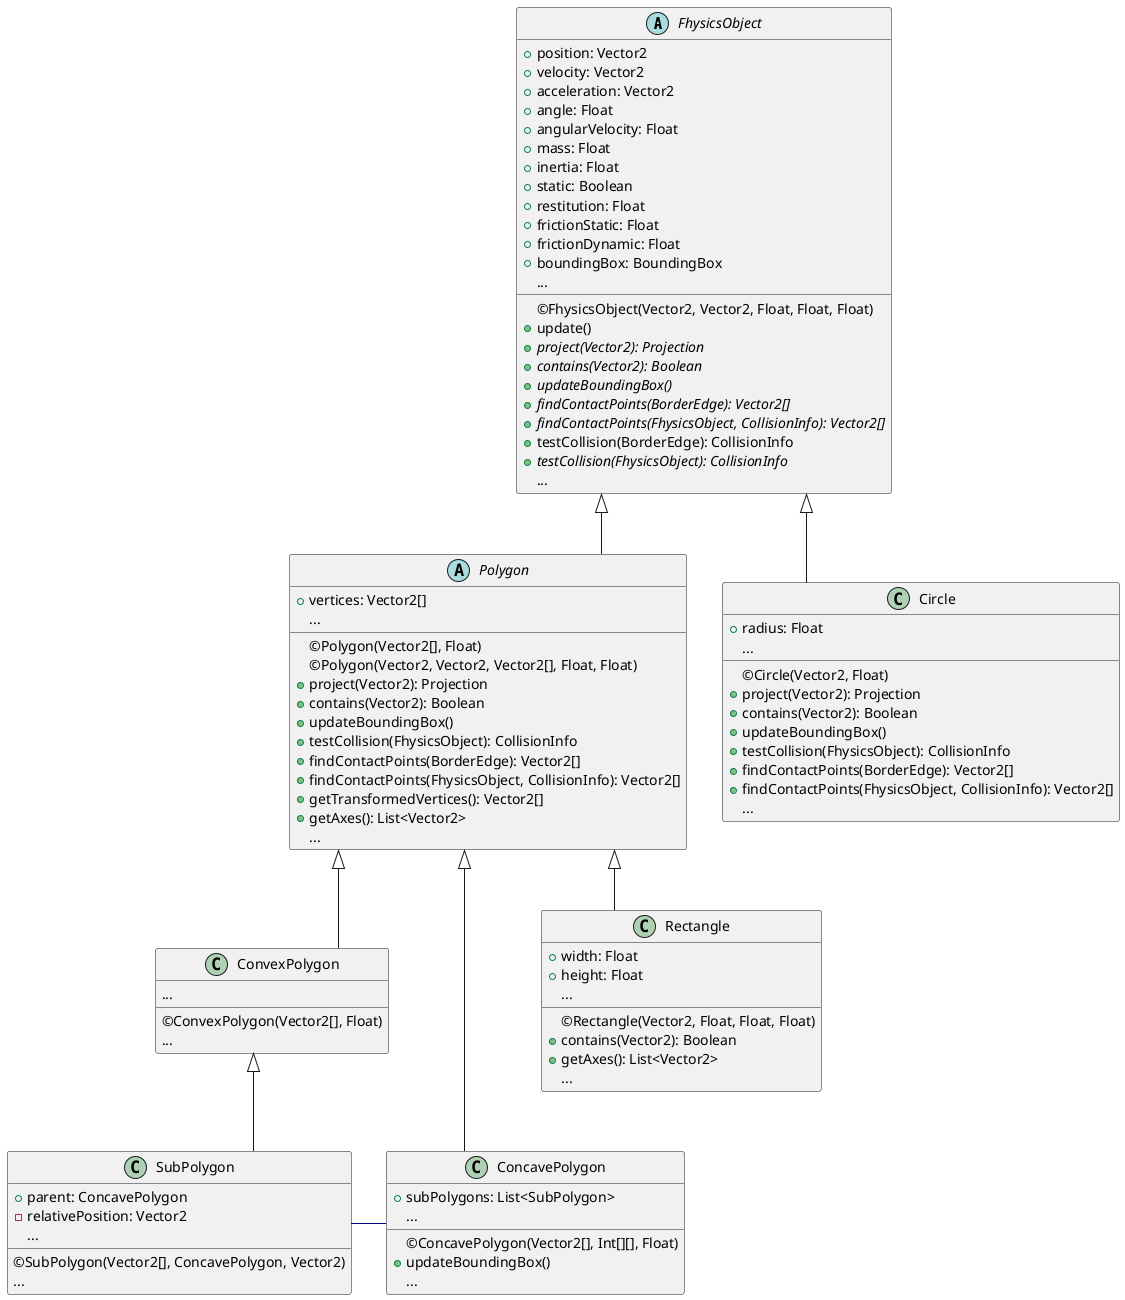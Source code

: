 @startuml
'https://plantuml.com/class-diagram

@startuml

top to bottom direction
skinparam linetype ortho

abstract class FhysicsObject {
    + position: Vector2
    + velocity: Vector2
    + acceleration: Vector2
    + angle: Float
    + angularVelocity: Float
    + mass: Float
    + inertia: Float
    + static: Boolean
    + restitution: Float
    + frictionStatic: Float
    + frictionDynamic: Float
    + boundingBox: BoundingBox
    {field} ...
    ©FhysicsObject(Vector2, Vector2, Float, Float, Float)
    + update()
    {abstract} + project(Vector2): Projection
    {abstract} + contains(Vector2): Boolean
    {abstract} + updateBoundingBox()
    {abstract} + findContactPoints(BorderEdge): Vector2[]
    {abstract} + findContactPoints(FhysicsObject, CollisionInfo): Vector2[]
    + testCollision(BorderEdge): CollisionInfo
    {abstract} + testCollision(FhysicsObject): CollisionInfo
    {method} ...
}

class Circle {
    + radius: Float
    {field} ...
    ©Circle(Vector2, Float)
    + project(Vector2): Projection
    + contains(Vector2): Boolean
    + updateBoundingBox()
    + testCollision(FhysicsObject): CollisionInfo
    + findContactPoints(BorderEdge): Vector2[]
    + findContactPoints(FhysicsObject, CollisionInfo): Vector2[]
    {method} ...
}

abstract class Polygon {
    + vertices: Vector2[]
    {field} ...
    ©Polygon(Vector2[], Float)
    ©Polygon(Vector2, Vector2, Vector2[], Float, Float)
    + project(Vector2): Projection
    + contains(Vector2): Boolean
    + updateBoundingBox()
    + testCollision(FhysicsObject): CollisionInfo
    + findContactPoints(BorderEdge): Vector2[]
    + findContactPoints(FhysicsObject, CollisionInfo): Vector2[]
    + getTransformedVertices(): Vector2[]
    + getAxes(): List<Vector2>
    {method} ...
}

class ConvexPolygon {
    {field} ...
    ©ConvexPolygon(Vector2[], Float)
    {method} ...
}

class Rectangle {
    + width: Float
    + height: Float
    {field} ...
    ©Rectangle(Vector2, Float, Float, Float)
    + contains(Vector2): Boolean
    + getAxes(): List<Vector2>
    {method} ...
}

class ConcavePolygon {
    + subPolygons: List<SubPolygon>
    {field} ...
    ©ConcavePolygon(Vector2[], Int[][], Float)
    + updateBoundingBox()
    {method} ...
}

class SubPolygon {
    + parent: ConcavePolygon
    - relativePosition: Vector2
    {field} ...
    ©SubPolygon(Vector2[], ConcavePolygon, Vector2)
    {method} ...
}

'[#000082]
Circle             -u-|>  FhysicsObject
ConcavePolygon     -u-|>  Polygon
ConvexPolygon      -u-|>  Polygon
Polygon            -u-|>  FhysicsObject
Rectangle          -u-|>  Polygon
SubPolygon         -u-|>  ConvexPolygon
ConcavePolygon     -l[#000082]- SubPolygon
@enduml


@enduml